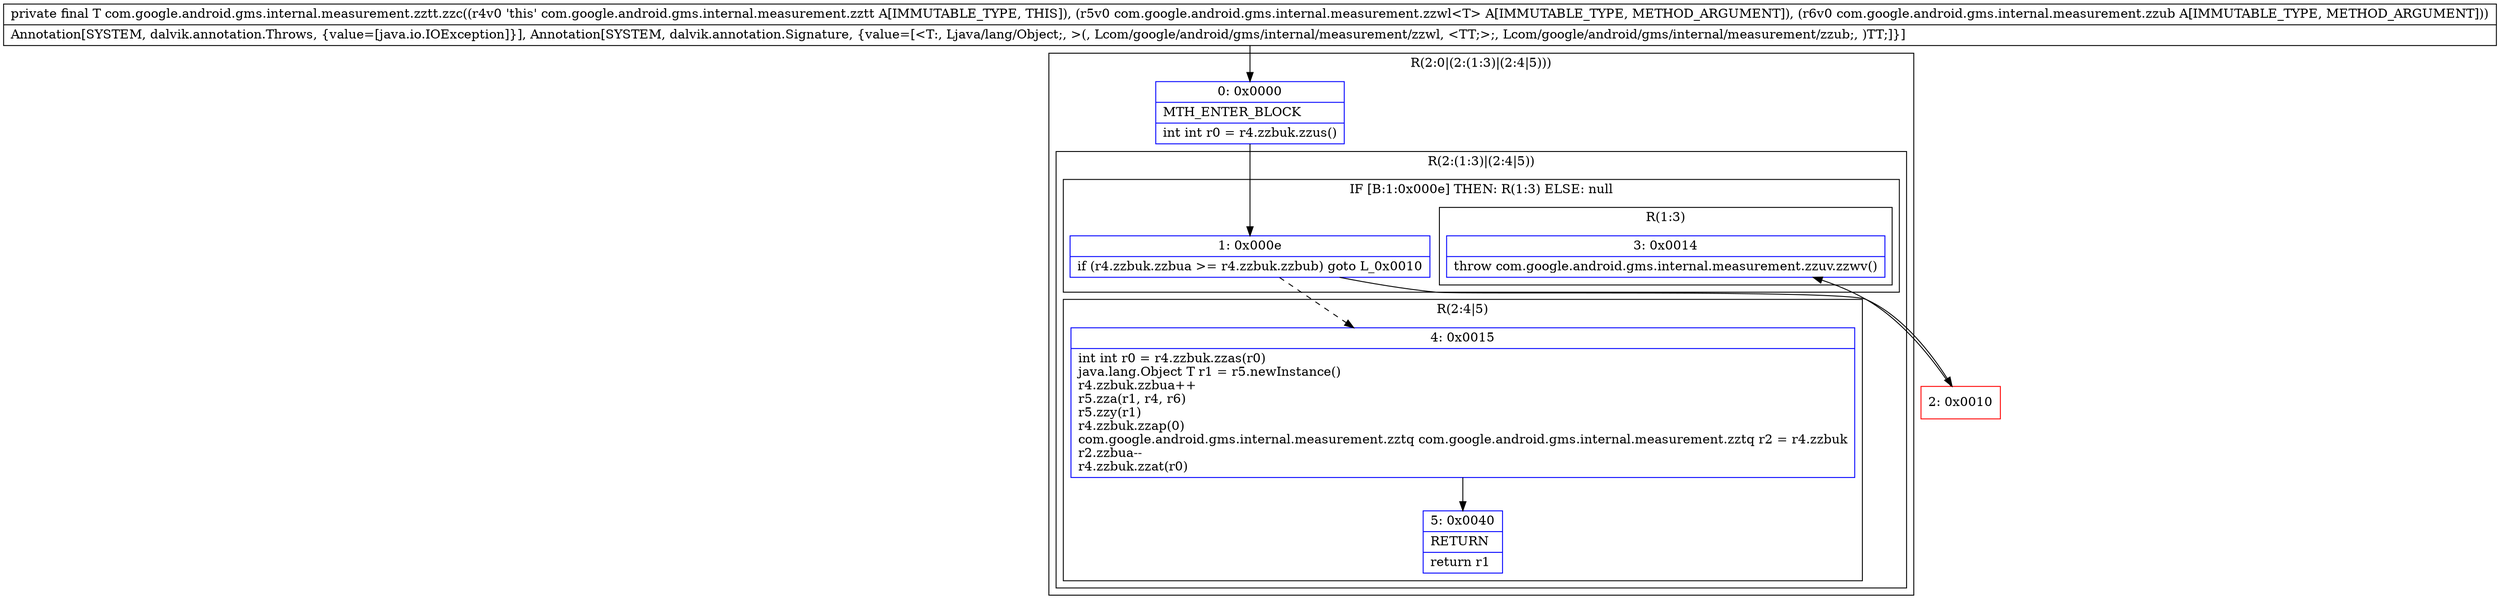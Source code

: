 digraph "CFG forcom.google.android.gms.internal.measurement.zztt.zzc(Lcom\/google\/android\/gms\/internal\/measurement\/zzwl;Lcom\/google\/android\/gms\/internal\/measurement\/zzub;)Ljava\/lang\/Object;" {
subgraph cluster_Region_568671989 {
label = "R(2:0|(2:(1:3)|(2:4|5)))";
node [shape=record,color=blue];
Node_0 [shape=record,label="{0\:\ 0x0000|MTH_ENTER_BLOCK\l|int int r0 = r4.zzbuk.zzus()\l}"];
subgraph cluster_Region_294198402 {
label = "R(2:(1:3)|(2:4|5))";
node [shape=record,color=blue];
subgraph cluster_IfRegion_411435900 {
label = "IF [B:1:0x000e] THEN: R(1:3) ELSE: null";
node [shape=record,color=blue];
Node_1 [shape=record,label="{1\:\ 0x000e|if (r4.zzbuk.zzbua \>= r4.zzbuk.zzbub) goto L_0x0010\l}"];
subgraph cluster_Region_1881438375 {
label = "R(1:3)";
node [shape=record,color=blue];
Node_3 [shape=record,label="{3\:\ 0x0014|throw com.google.android.gms.internal.measurement.zzuv.zzwv()\l}"];
}
}
subgraph cluster_Region_1443330704 {
label = "R(2:4|5)";
node [shape=record,color=blue];
Node_4 [shape=record,label="{4\:\ 0x0015|int int r0 = r4.zzbuk.zzas(r0)\ljava.lang.Object T r1 = r5.newInstance()\lr4.zzbuk.zzbua++\lr5.zza(r1, r4, r6)\lr5.zzy(r1)\lr4.zzbuk.zzap(0)\lcom.google.android.gms.internal.measurement.zztq com.google.android.gms.internal.measurement.zztq r2 = r4.zzbuk\lr2.zzbua\-\-\lr4.zzbuk.zzat(r0)\l}"];
Node_5 [shape=record,label="{5\:\ 0x0040|RETURN\l|return r1\l}"];
}
}
}
Node_2 [shape=record,color=red,label="{2\:\ 0x0010}"];
MethodNode[shape=record,label="{private final T com.google.android.gms.internal.measurement.zztt.zzc((r4v0 'this' com.google.android.gms.internal.measurement.zztt A[IMMUTABLE_TYPE, THIS]), (r5v0 com.google.android.gms.internal.measurement.zzwl\<T\> A[IMMUTABLE_TYPE, METHOD_ARGUMENT]), (r6v0 com.google.android.gms.internal.measurement.zzub A[IMMUTABLE_TYPE, METHOD_ARGUMENT]))  | Annotation[SYSTEM, dalvik.annotation.Throws, \{value=[java.io.IOException]\}], Annotation[SYSTEM, dalvik.annotation.Signature, \{value=[\<T:, Ljava\/lang\/Object;, \>(, Lcom\/google\/android\/gms\/internal\/measurement\/zzwl, \<TT;\>;, Lcom\/google\/android\/gms\/internal\/measurement\/zzub;, )TT;]\}]\l}"];
MethodNode -> Node_0;
Node_0 -> Node_1;
Node_1 -> Node_2;
Node_1 -> Node_4[style=dashed];
Node_4 -> Node_5;
Node_2 -> Node_3;
}

